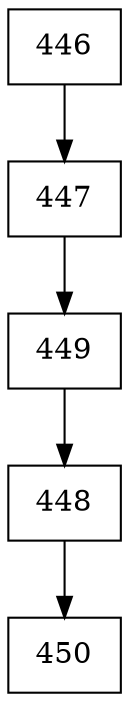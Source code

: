 digraph G {
  node [shape=record];
  node0 [label="{446}"];
  node0 -> node1;
  node1 [label="{447}"];
  node1 -> node2;
  node2 [label="{449}"];
  node2 -> node3;
  node3 [label="{448}"];
  node3 -> node4;
  node4 [label="{450}"];
}
